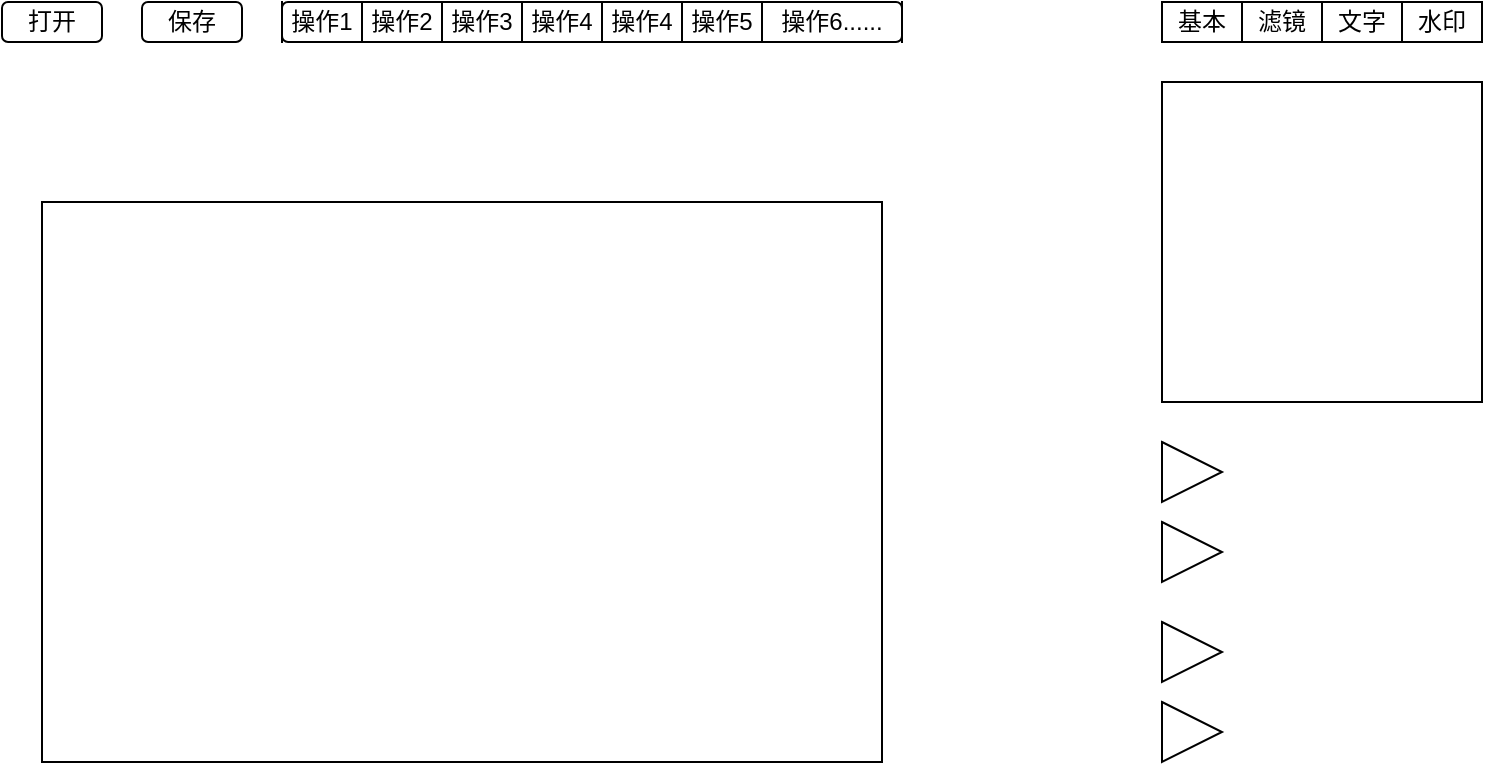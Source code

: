 <mxfile>
    <diagram id="wK1U7mA0MFPA0lwM8M5t" name="Page-1">
        <mxGraphModel dx="863" dy="628" grid="1" gridSize="10" guides="1" tooltips="1" connect="1" arrows="1" fold="1" page="1" pageScale="1" pageWidth="850" pageHeight="1100" math="0" shadow="0">
            <root>
                <mxCell id="0"/>
                <mxCell id="1" parent="0"/>
                <mxCell id="2" value="打开" style="rounded=1;whiteSpace=wrap;html=1;" vertex="1" parent="1">
                    <mxGeometry x="20" y="80" width="50" height="20" as="geometry"/>
                </mxCell>
                <mxCell id="3" value="保存" style="rounded=1;whiteSpace=wrap;html=1;" vertex="1" parent="1">
                    <mxGeometry x="90" y="80" width="50" height="20" as="geometry"/>
                </mxCell>
                <mxCell id="4" value="" style="rounded=1;whiteSpace=wrap;html=1;" vertex="1" parent="1">
                    <mxGeometry x="160" y="80" width="310" height="20" as="geometry"/>
                </mxCell>
                <mxCell id="20" value="操作2" style="shape=partialRectangle;whiteSpace=wrap;html=1;bottom=0;top=0;fillColor=none;" vertex="1" parent="1">
                    <mxGeometry x="200" y="80" width="40" height="20" as="geometry"/>
                </mxCell>
                <mxCell id="21" value="操作4" style="shape=partialRectangle;whiteSpace=wrap;html=1;bottom=0;top=0;fillColor=none;" vertex="1" parent="1">
                    <mxGeometry x="280" y="80" width="40" height="20" as="geometry"/>
                </mxCell>
                <mxCell id="22" value="操作5" style="shape=partialRectangle;whiteSpace=wrap;html=1;bottom=0;top=0;fillColor=none;" vertex="1" parent="1">
                    <mxGeometry x="360" y="80" width="40" height="20" as="geometry"/>
                </mxCell>
                <mxCell id="23" value="操作1" style="shape=partialRectangle;whiteSpace=wrap;html=1;bottom=0;top=0;fillColor=none;" vertex="1" parent="1">
                    <mxGeometry x="160" y="80" width="40" height="20" as="geometry"/>
                </mxCell>
                <mxCell id="26" value="操作3" style="shape=partialRectangle;whiteSpace=wrap;html=1;bottom=0;top=0;fillColor=none;" vertex="1" parent="1">
                    <mxGeometry x="240" y="80" width="40" height="20" as="geometry"/>
                </mxCell>
                <mxCell id="27" value="操作4" style="shape=partialRectangle;whiteSpace=wrap;html=1;bottom=0;top=0;fillColor=none;" vertex="1" parent="1">
                    <mxGeometry x="320" y="80" width="40" height="20" as="geometry"/>
                </mxCell>
                <mxCell id="28" value="操作6......" style="shape=partialRectangle;whiteSpace=wrap;html=1;bottom=0;top=0;fillColor=none;" vertex="1" parent="1">
                    <mxGeometry x="400" y="80" width="70" height="20" as="geometry"/>
                </mxCell>
                <mxCell id="29" value="" style="rounded=0;whiteSpace=wrap;html=1;" vertex="1" parent="1">
                    <mxGeometry x="600" y="80" width="160" height="20" as="geometry"/>
                </mxCell>
                <mxCell id="30" value="基本" style="shape=partialRectangle;whiteSpace=wrap;html=1;bottom=0;top=0;fillColor=none;" vertex="1" parent="1">
                    <mxGeometry x="600" y="80" width="40" height="20" as="geometry"/>
                </mxCell>
                <mxCell id="31" value="文字" style="shape=partialRectangle;whiteSpace=wrap;html=1;bottom=0;top=0;fillColor=none;" vertex="1" parent="1">
                    <mxGeometry x="680" y="80" width="40" height="20" as="geometry"/>
                </mxCell>
                <mxCell id="32" value="滤镜" style="shape=partialRectangle;whiteSpace=wrap;html=1;bottom=0;top=0;fillColor=none;" vertex="1" parent="1">
                    <mxGeometry x="640" y="80" width="40" height="20" as="geometry"/>
                </mxCell>
                <mxCell id="34" value="水印" style="shape=partialRectangle;whiteSpace=wrap;html=1;bottom=0;top=0;fillColor=none;" vertex="1" parent="1">
                    <mxGeometry x="720" y="80" width="40" height="20" as="geometry"/>
                </mxCell>
                <mxCell id="35" value="" style="rounded=0;whiteSpace=wrap;html=1;" vertex="1" parent="1">
                    <mxGeometry x="600" y="120" width="160" height="160" as="geometry"/>
                </mxCell>
                <mxCell id="36" value="" style="rounded=0;whiteSpace=wrap;html=1;" vertex="1" parent="1">
                    <mxGeometry x="40" y="180" width="420" height="280" as="geometry"/>
                </mxCell>
                <mxCell id="38" value="" style="triangle;whiteSpace=wrap;html=1;" vertex="1" parent="1">
                    <mxGeometry x="600" y="340" width="30" height="30" as="geometry"/>
                </mxCell>
                <mxCell id="39" value="" style="triangle;whiteSpace=wrap;html=1;" vertex="1" parent="1">
                    <mxGeometry x="600" y="390" width="30" height="30" as="geometry"/>
                </mxCell>
                <mxCell id="40" value="" style="triangle;whiteSpace=wrap;html=1;" vertex="1" parent="1">
                    <mxGeometry x="600" y="430" width="30" height="30" as="geometry"/>
                </mxCell>
                <mxCell id="41" value="" style="triangle;whiteSpace=wrap;html=1;" vertex="1" parent="1">
                    <mxGeometry x="600" y="300" width="30" height="30" as="geometry"/>
                </mxCell>
            </root>
        </mxGraphModel>
    </diagram>
</mxfile>